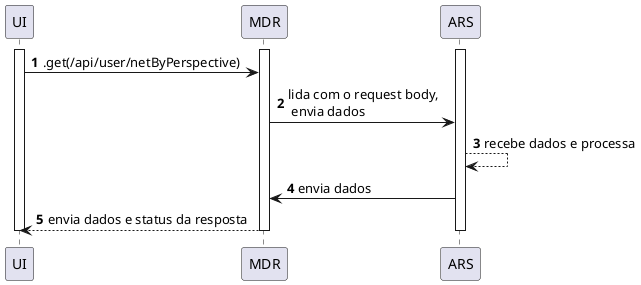 @startuml
autonumber
'hide footbox

participant "UI" as ui
participant "MDR" as mdr
participant "ARS" as ars


activate ui
activate mdr
activate ars
ui->mdr: .get(/api/user/netByPerspective)
mdr->ars: lida com o request body,\n envia dados
ars-->ars: recebe dados e processa
ars->mdr: envia dados
mdr-->ui: envia dados e status da resposta
deactivate ars
deactivate ui
deactivate mdr
@enduml